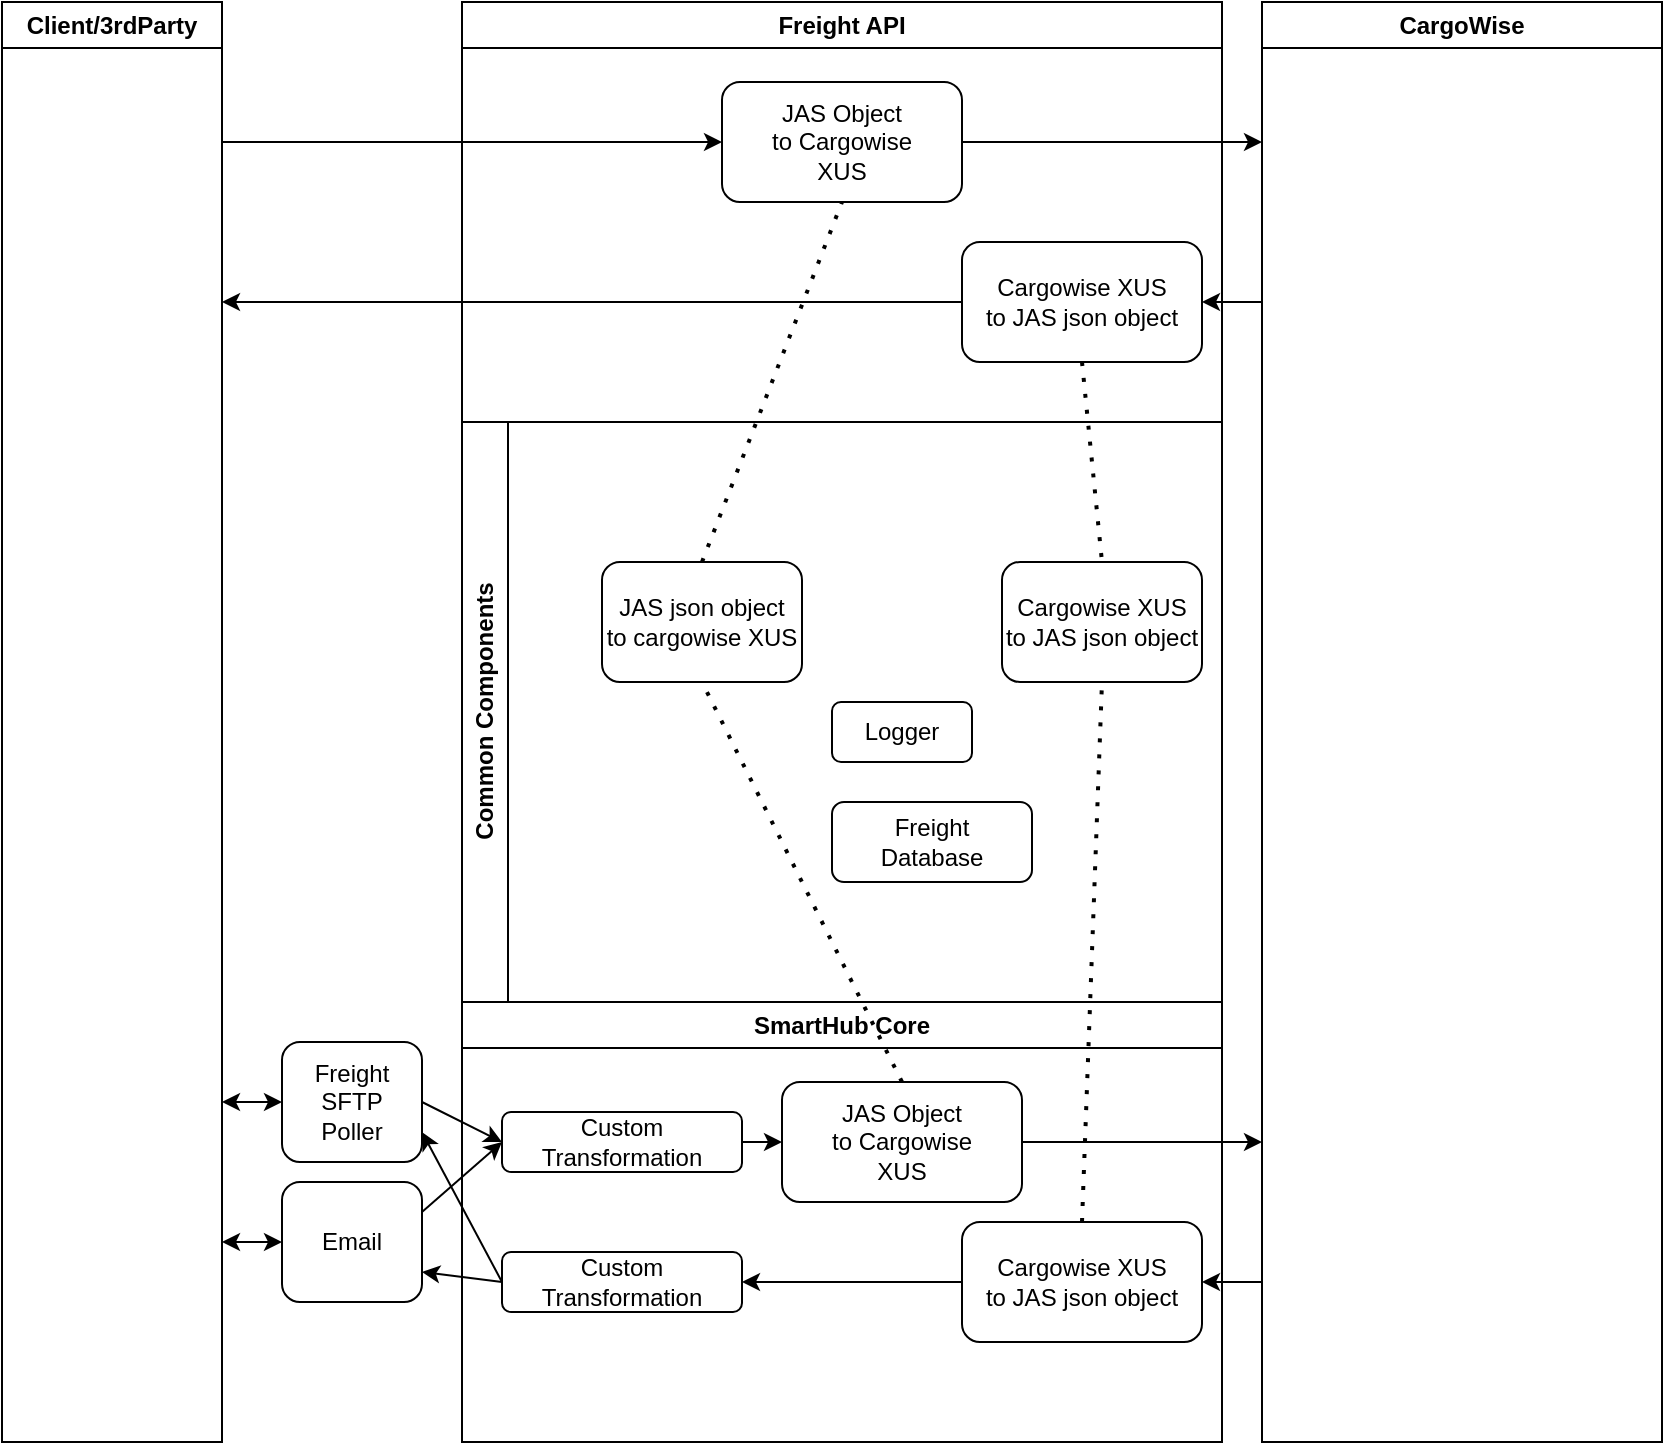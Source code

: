 <mxfile version="21.3.7" type="github">
  <diagram name="Page-1" id="RynNYXRZ_9jbp2y4fUvp">
    <mxGraphModel dx="1674" dy="796" grid="1" gridSize="10" guides="1" tooltips="1" connect="1" arrows="1" fold="1" page="1" pageScale="1" pageWidth="850" pageHeight="1100" math="0" shadow="0">
      <root>
        <mxCell id="0" />
        <mxCell id="1" parent="0" />
        <mxCell id="g6LgDzVbkQI4kbdyEEjz-3" value="SmartHub Core" style="swimlane;whiteSpace=wrap;html=1;" vertex="1" parent="1">
          <mxGeometry x="240" y="620" width="380" height="220" as="geometry" />
        </mxCell>
        <mxCell id="g6LgDzVbkQI4kbdyEEjz-2" value="Custom&lt;br&gt;Transformation" style="rounded=1;whiteSpace=wrap;html=1;" vertex="1" parent="g6LgDzVbkQI4kbdyEEjz-3">
          <mxGeometry x="20" y="55" width="120" height="30" as="geometry" />
        </mxCell>
        <mxCell id="g6LgDzVbkQI4kbdyEEjz-8" value="JAS Object&lt;br&gt;to Cargowise&lt;br&gt;XUS" style="rounded=1;whiteSpace=wrap;html=1;" vertex="1" parent="g6LgDzVbkQI4kbdyEEjz-3">
          <mxGeometry x="160" y="40" width="120" height="60" as="geometry" />
        </mxCell>
        <mxCell id="g6LgDzVbkQI4kbdyEEjz-15" value="Cargowise XUS&lt;br&gt;to JAS json object" style="rounded=1;whiteSpace=wrap;html=1;" vertex="1" parent="g6LgDzVbkQI4kbdyEEjz-3">
          <mxGeometry x="250" y="110" width="120" height="60" as="geometry" />
        </mxCell>
        <mxCell id="g6LgDzVbkQI4kbdyEEjz-18" value="" style="endArrow=classic;html=1;rounded=0;exitX=1;exitY=0.5;exitDx=0;exitDy=0;entryX=0;entryY=0.5;entryDx=0;entryDy=0;" edge="1" parent="g6LgDzVbkQI4kbdyEEjz-3" source="g6LgDzVbkQI4kbdyEEjz-2" target="g6LgDzVbkQI4kbdyEEjz-8">
          <mxGeometry width="50" height="50" relative="1" as="geometry">
            <mxPoint x="470" y="-20" as="sourcePoint" />
            <mxPoint x="520" y="-70" as="targetPoint" />
          </mxGeometry>
        </mxCell>
        <mxCell id="g6LgDzVbkQI4kbdyEEjz-27" value="Custom&lt;br&gt;Transformation" style="rounded=1;whiteSpace=wrap;html=1;" vertex="1" parent="g6LgDzVbkQI4kbdyEEjz-3">
          <mxGeometry x="20" y="125" width="120" height="30" as="geometry" />
        </mxCell>
        <mxCell id="g6LgDzVbkQI4kbdyEEjz-28" value="" style="endArrow=classic;html=1;rounded=0;exitX=0;exitY=0.5;exitDx=0;exitDy=0;entryX=1;entryY=0.5;entryDx=0;entryDy=0;" edge="1" parent="g6LgDzVbkQI4kbdyEEjz-3" source="g6LgDzVbkQI4kbdyEEjz-15" target="g6LgDzVbkQI4kbdyEEjz-27">
          <mxGeometry width="50" height="50" relative="1" as="geometry">
            <mxPoint x="470" y="-110" as="sourcePoint" />
            <mxPoint x="520" y="-160" as="targetPoint" />
          </mxGeometry>
        </mxCell>
        <mxCell id="g6LgDzVbkQI4kbdyEEjz-4" value="Freight API&lt;br&gt;" style="swimlane;whiteSpace=wrap;html=1;" vertex="1" parent="1">
          <mxGeometry x="240" y="120" width="380" height="210" as="geometry" />
        </mxCell>
        <mxCell id="g6LgDzVbkQI4kbdyEEjz-10" value="JAS Object&lt;br&gt;to Cargowise&lt;br&gt;XUS" style="rounded=1;whiteSpace=wrap;html=1;" vertex="1" parent="g6LgDzVbkQI4kbdyEEjz-4">
          <mxGeometry x="130" y="40" width="120" height="60" as="geometry" />
        </mxCell>
        <mxCell id="g6LgDzVbkQI4kbdyEEjz-13" value="Cargowise XUS&lt;br&gt;to JAS json object" style="rounded=1;whiteSpace=wrap;html=1;" vertex="1" parent="g6LgDzVbkQI4kbdyEEjz-4">
          <mxGeometry x="250" y="120" width="120" height="60" as="geometry" />
        </mxCell>
        <mxCell id="g6LgDzVbkQI4kbdyEEjz-6" value="Common Components" style="swimlane;horizontal=0;whiteSpace=wrap;html=1;" vertex="1" parent="1">
          <mxGeometry x="240" y="330" width="380" height="290" as="geometry" />
        </mxCell>
        <mxCell id="g6LgDzVbkQI4kbdyEEjz-9" value="JAS json object&lt;br&gt;to cargowise XUS" style="rounded=1;whiteSpace=wrap;html=1;" vertex="1" parent="g6LgDzVbkQI4kbdyEEjz-6">
          <mxGeometry x="70" y="70" width="100" height="60" as="geometry" />
        </mxCell>
        <mxCell id="g6LgDzVbkQI4kbdyEEjz-14" value="Cargowise XUS&lt;br&gt;to JAS json object" style="rounded=1;whiteSpace=wrap;html=1;" vertex="1" parent="g6LgDzVbkQI4kbdyEEjz-6">
          <mxGeometry x="270" y="70" width="100" height="60" as="geometry" />
        </mxCell>
        <mxCell id="g6LgDzVbkQI4kbdyEEjz-39" value="Logger" style="rounded=1;whiteSpace=wrap;html=1;" vertex="1" parent="g6LgDzVbkQI4kbdyEEjz-6">
          <mxGeometry x="185" y="140" width="70" height="30" as="geometry" />
        </mxCell>
        <mxCell id="g6LgDzVbkQI4kbdyEEjz-40" value="Freight&lt;br&gt;Database" style="rounded=1;whiteSpace=wrap;html=1;" vertex="1" parent="g6LgDzVbkQI4kbdyEEjz-6">
          <mxGeometry x="185" y="190" width="100" height="40" as="geometry" />
        </mxCell>
        <mxCell id="g6LgDzVbkQI4kbdyEEjz-7" value="CargoWise" style="swimlane;whiteSpace=wrap;html=1;" vertex="1" parent="1">
          <mxGeometry x="640" y="120" width="200" height="720" as="geometry" />
        </mxCell>
        <mxCell id="g6LgDzVbkQI4kbdyEEjz-12" value="Client/3rdParty" style="swimlane;whiteSpace=wrap;html=1;" vertex="1" parent="1">
          <mxGeometry x="10" y="120" width="110" height="720" as="geometry" />
        </mxCell>
        <mxCell id="g6LgDzVbkQI4kbdyEEjz-17" value="" style="endArrow=classic;html=1;rounded=0;entryX=0;entryY=0.5;entryDx=0;entryDy=0;exitX=1;exitY=0.5;exitDx=0;exitDy=0;" edge="1" parent="1" source="g6LgDzVbkQI4kbdyEEjz-30" target="g6LgDzVbkQI4kbdyEEjz-2">
          <mxGeometry width="50" height="50" relative="1" as="geometry">
            <mxPoint x="120" y="690" as="sourcePoint" />
            <mxPoint x="680" y="550" as="targetPoint" />
          </mxGeometry>
        </mxCell>
        <mxCell id="g6LgDzVbkQI4kbdyEEjz-19" value="" style="endArrow=classic;html=1;rounded=0;exitX=1;exitY=0.5;exitDx=0;exitDy=0;" edge="1" parent="1" source="g6LgDzVbkQI4kbdyEEjz-8">
          <mxGeometry width="50" height="50" relative="1" as="geometry">
            <mxPoint x="630" y="600" as="sourcePoint" />
            <mxPoint x="640" y="690" as="targetPoint" />
          </mxGeometry>
        </mxCell>
        <mxCell id="g6LgDzVbkQI4kbdyEEjz-20" value="" style="endArrow=classic;html=1;rounded=0;entryX=1;entryY=0.5;entryDx=0;entryDy=0;" edge="1" parent="1" target="g6LgDzVbkQI4kbdyEEjz-15">
          <mxGeometry width="50" height="50" relative="1" as="geometry">
            <mxPoint x="640" y="760" as="sourcePoint" />
            <mxPoint x="680" y="550" as="targetPoint" />
          </mxGeometry>
        </mxCell>
        <mxCell id="g6LgDzVbkQI4kbdyEEjz-21" value="" style="endArrow=none;dashed=1;html=1;dashPattern=1 3;strokeWidth=2;rounded=0;exitX=0.5;exitY=0;exitDx=0;exitDy=0;entryX=0.5;entryY=1;entryDx=0;entryDy=0;" edge="1" parent="1" source="g6LgDzVbkQI4kbdyEEjz-8" target="g6LgDzVbkQI4kbdyEEjz-9">
          <mxGeometry width="50" height="50" relative="1" as="geometry">
            <mxPoint x="630" y="600" as="sourcePoint" />
            <mxPoint x="680" y="550" as="targetPoint" />
          </mxGeometry>
        </mxCell>
        <mxCell id="g6LgDzVbkQI4kbdyEEjz-22" value="" style="endArrow=none;dashed=1;html=1;dashPattern=1 3;strokeWidth=2;rounded=0;exitX=0.5;exitY=0;exitDx=0;exitDy=0;entryX=0.5;entryY=1;entryDx=0;entryDy=0;" edge="1" parent="1" source="g6LgDzVbkQI4kbdyEEjz-9" target="g6LgDzVbkQI4kbdyEEjz-10">
          <mxGeometry width="50" height="50" relative="1" as="geometry">
            <mxPoint x="630" y="600" as="sourcePoint" />
            <mxPoint x="680" y="550" as="targetPoint" />
          </mxGeometry>
        </mxCell>
        <mxCell id="g6LgDzVbkQI4kbdyEEjz-23" value="" style="endArrow=classic;html=1;rounded=0;exitX=1;exitY=0.5;exitDx=0;exitDy=0;" edge="1" parent="1" source="g6LgDzVbkQI4kbdyEEjz-10">
          <mxGeometry width="50" height="50" relative="1" as="geometry">
            <mxPoint x="630" y="600" as="sourcePoint" />
            <mxPoint x="640" y="190" as="targetPoint" />
          </mxGeometry>
        </mxCell>
        <mxCell id="g6LgDzVbkQI4kbdyEEjz-24" value="" style="endArrow=classic;html=1;rounded=0;entryX=0;entryY=0.5;entryDx=0;entryDy=0;" edge="1" parent="1" target="g6LgDzVbkQI4kbdyEEjz-10">
          <mxGeometry width="50" height="50" relative="1" as="geometry">
            <mxPoint x="120" y="190" as="sourcePoint" />
            <mxPoint x="680" y="460" as="targetPoint" />
          </mxGeometry>
        </mxCell>
        <mxCell id="g6LgDzVbkQI4kbdyEEjz-25" value="" style="endArrow=none;dashed=1;html=1;dashPattern=1 3;strokeWidth=2;rounded=0;exitX=0.5;exitY=1;exitDx=0;exitDy=0;entryX=0.5;entryY=0;entryDx=0;entryDy=0;" edge="1" parent="1" source="g6LgDzVbkQI4kbdyEEjz-13" target="g6LgDzVbkQI4kbdyEEjz-14">
          <mxGeometry width="50" height="50" relative="1" as="geometry">
            <mxPoint x="630" y="510" as="sourcePoint" />
            <mxPoint x="680" y="460" as="targetPoint" />
          </mxGeometry>
        </mxCell>
        <mxCell id="g6LgDzVbkQI4kbdyEEjz-26" value="" style="endArrow=none;dashed=1;html=1;dashPattern=1 3;strokeWidth=2;rounded=0;exitX=0.5;exitY=0;exitDx=0;exitDy=0;entryX=0.5;entryY=1;entryDx=0;entryDy=0;" edge="1" parent="1" source="g6LgDzVbkQI4kbdyEEjz-15" target="g6LgDzVbkQI4kbdyEEjz-14">
          <mxGeometry width="50" height="50" relative="1" as="geometry">
            <mxPoint x="630" y="510" as="sourcePoint" />
            <mxPoint x="680" y="460" as="targetPoint" />
          </mxGeometry>
        </mxCell>
        <mxCell id="g6LgDzVbkQI4kbdyEEjz-29" value="" style="endArrow=classic;html=1;rounded=0;exitX=0;exitY=0.5;exitDx=0;exitDy=0;entryX=1;entryY=0.75;entryDx=0;entryDy=0;" edge="1" parent="1" source="g6LgDzVbkQI4kbdyEEjz-27" target="g6LgDzVbkQI4kbdyEEjz-34">
          <mxGeometry width="50" height="50" relative="1" as="geometry">
            <mxPoint x="610" y="510" as="sourcePoint" />
            <mxPoint x="120" y="760" as="targetPoint" />
          </mxGeometry>
        </mxCell>
        <mxCell id="g6LgDzVbkQI4kbdyEEjz-30" value="Freight &lt;br&gt;SFTP&lt;br&gt;Poller" style="rounded=1;whiteSpace=wrap;html=1;" vertex="1" parent="1">
          <mxGeometry x="150" y="640" width="70" height="60" as="geometry" />
        </mxCell>
        <mxCell id="g6LgDzVbkQI4kbdyEEjz-34" value="Email" style="rounded=1;whiteSpace=wrap;html=1;" vertex="1" parent="1">
          <mxGeometry x="150" y="710" width="70" height="60" as="geometry" />
        </mxCell>
        <mxCell id="g6LgDzVbkQI4kbdyEEjz-35" value="" style="endArrow=classic;html=1;rounded=0;exitX=0;exitY=0.5;exitDx=0;exitDy=0;entryX=1;entryY=0.75;entryDx=0;entryDy=0;" edge="1" parent="1" source="g6LgDzVbkQI4kbdyEEjz-27" target="g6LgDzVbkQI4kbdyEEjz-30">
          <mxGeometry width="50" height="50" relative="1" as="geometry">
            <mxPoint x="670" y="510" as="sourcePoint" />
            <mxPoint x="720" y="460" as="targetPoint" />
          </mxGeometry>
        </mxCell>
        <mxCell id="g6LgDzVbkQI4kbdyEEjz-36" value="" style="endArrow=classic;html=1;rounded=0;exitX=1;exitY=0.25;exitDx=0;exitDy=0;entryX=0;entryY=0.5;entryDx=0;entryDy=0;" edge="1" parent="1" source="g6LgDzVbkQI4kbdyEEjz-34" target="g6LgDzVbkQI4kbdyEEjz-2">
          <mxGeometry width="50" height="50" relative="1" as="geometry">
            <mxPoint x="670" y="510" as="sourcePoint" />
            <mxPoint x="720" y="460" as="targetPoint" />
          </mxGeometry>
        </mxCell>
        <mxCell id="g6LgDzVbkQI4kbdyEEjz-37" value="" style="endArrow=classic;startArrow=classic;html=1;rounded=0;entryX=0;entryY=0.5;entryDx=0;entryDy=0;" edge="1" parent="1" target="g6LgDzVbkQI4kbdyEEjz-30">
          <mxGeometry width="50" height="50" relative="1" as="geometry">
            <mxPoint x="120" y="670" as="sourcePoint" />
            <mxPoint x="720" y="460" as="targetPoint" />
          </mxGeometry>
        </mxCell>
        <mxCell id="g6LgDzVbkQI4kbdyEEjz-38" value="" style="endArrow=classic;startArrow=classic;html=1;rounded=0;entryX=0;entryY=0.5;entryDx=0;entryDy=0;" edge="1" parent="1" target="g6LgDzVbkQI4kbdyEEjz-34">
          <mxGeometry width="50" height="50" relative="1" as="geometry">
            <mxPoint x="120" y="740" as="sourcePoint" />
            <mxPoint x="720" y="460" as="targetPoint" />
          </mxGeometry>
        </mxCell>
        <mxCell id="g6LgDzVbkQI4kbdyEEjz-41" value="" style="endArrow=classic;html=1;rounded=0;exitX=0;exitY=0.5;exitDx=0;exitDy=0;" edge="1" parent="1" source="g6LgDzVbkQI4kbdyEEjz-13">
          <mxGeometry width="50" height="50" relative="1" as="geometry">
            <mxPoint x="670" y="510" as="sourcePoint" />
            <mxPoint x="120" y="270" as="targetPoint" />
          </mxGeometry>
        </mxCell>
        <mxCell id="g6LgDzVbkQI4kbdyEEjz-42" value="" style="endArrow=classic;html=1;rounded=0;entryX=1;entryY=0.5;entryDx=0;entryDy=0;" edge="1" parent="1" target="g6LgDzVbkQI4kbdyEEjz-13">
          <mxGeometry width="50" height="50" relative="1" as="geometry">
            <mxPoint x="640" y="270" as="sourcePoint" />
            <mxPoint x="720" y="460" as="targetPoint" />
          </mxGeometry>
        </mxCell>
      </root>
    </mxGraphModel>
  </diagram>
</mxfile>
